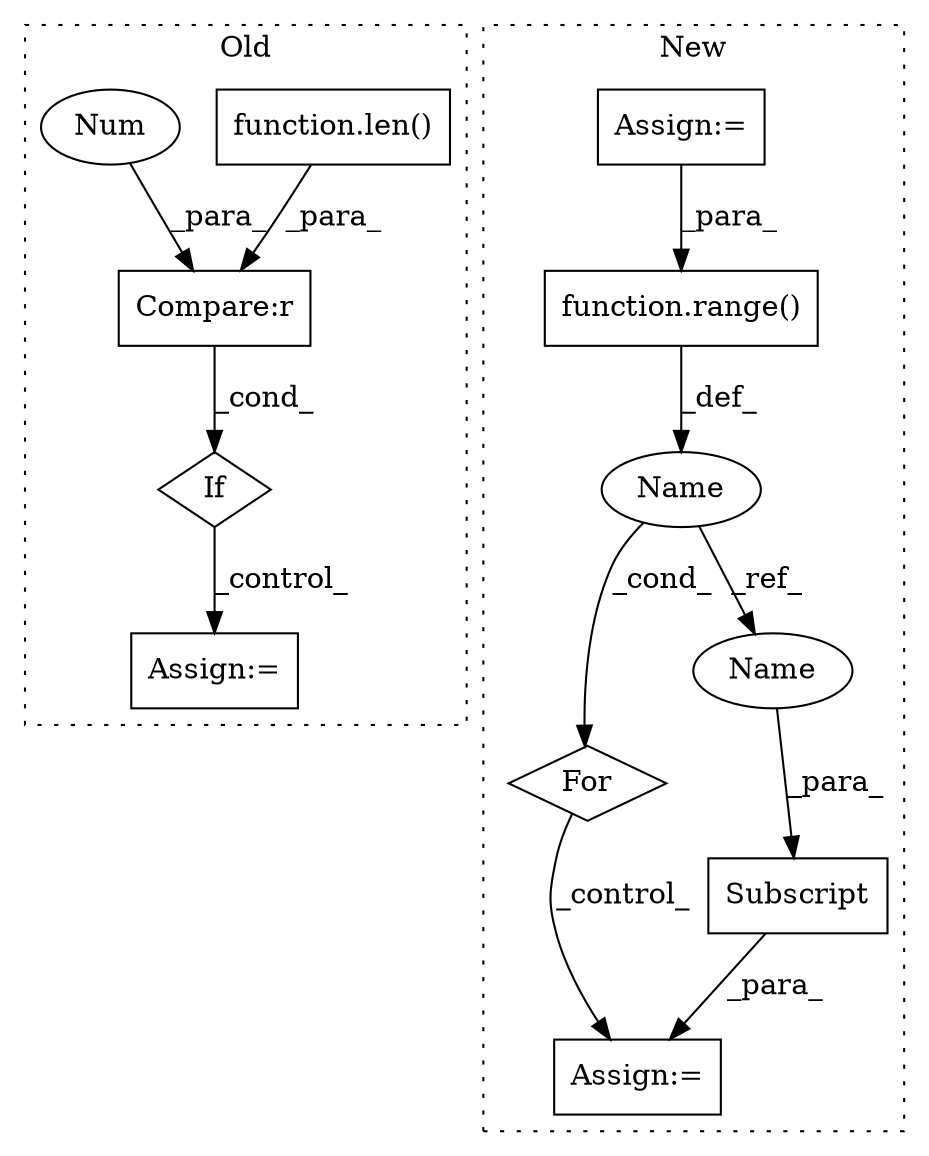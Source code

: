 digraph G {
subgraph cluster0 {
1 [label="function.len()" a="75" s="13432,13445" l="4,1" shape="box"];
6 [label="Assign:=" a="68" s="13586" l="3" shape="box"];
7 [label="If" a="96" s="13369" l="3" shape="diamond"];
8 [label="Compare:r" a="40" s="13432" l="19" shape="box"];
9 [label="Num" a="76" s="13450" l="1" shape="ellipse"];
label = "Old";
style="dotted";
}
subgraph cluster1 {
2 [label="function.range()" a="75" s="14144,14163" l="6,1" shape="box"];
3 [label="For" a="107" s="14123,14164" l="4,22" shape="diamond"];
4 [label="Assign:=" a="68" s="14377" l="3" shape="box"];
5 [label="Name" a="87" s="14127" l="13" shape="ellipse"];
10 [label="Subscript" a="63" s="14380,0" l="35,0" shape="box"];
11 [label="Assign:=" a="68" s="13742" l="8" shape="box"];
12 [label="Name" a="87" s="14401" l="13" shape="ellipse"];
label = "New";
style="dotted";
}
1 -> 8 [label="_para_"];
2 -> 5 [label="_def_"];
3 -> 4 [label="_control_"];
5 -> 3 [label="_cond_"];
5 -> 12 [label="_ref_"];
7 -> 6 [label="_control_"];
8 -> 7 [label="_cond_"];
9 -> 8 [label="_para_"];
10 -> 4 [label="_para_"];
11 -> 2 [label="_para_"];
12 -> 10 [label="_para_"];
}